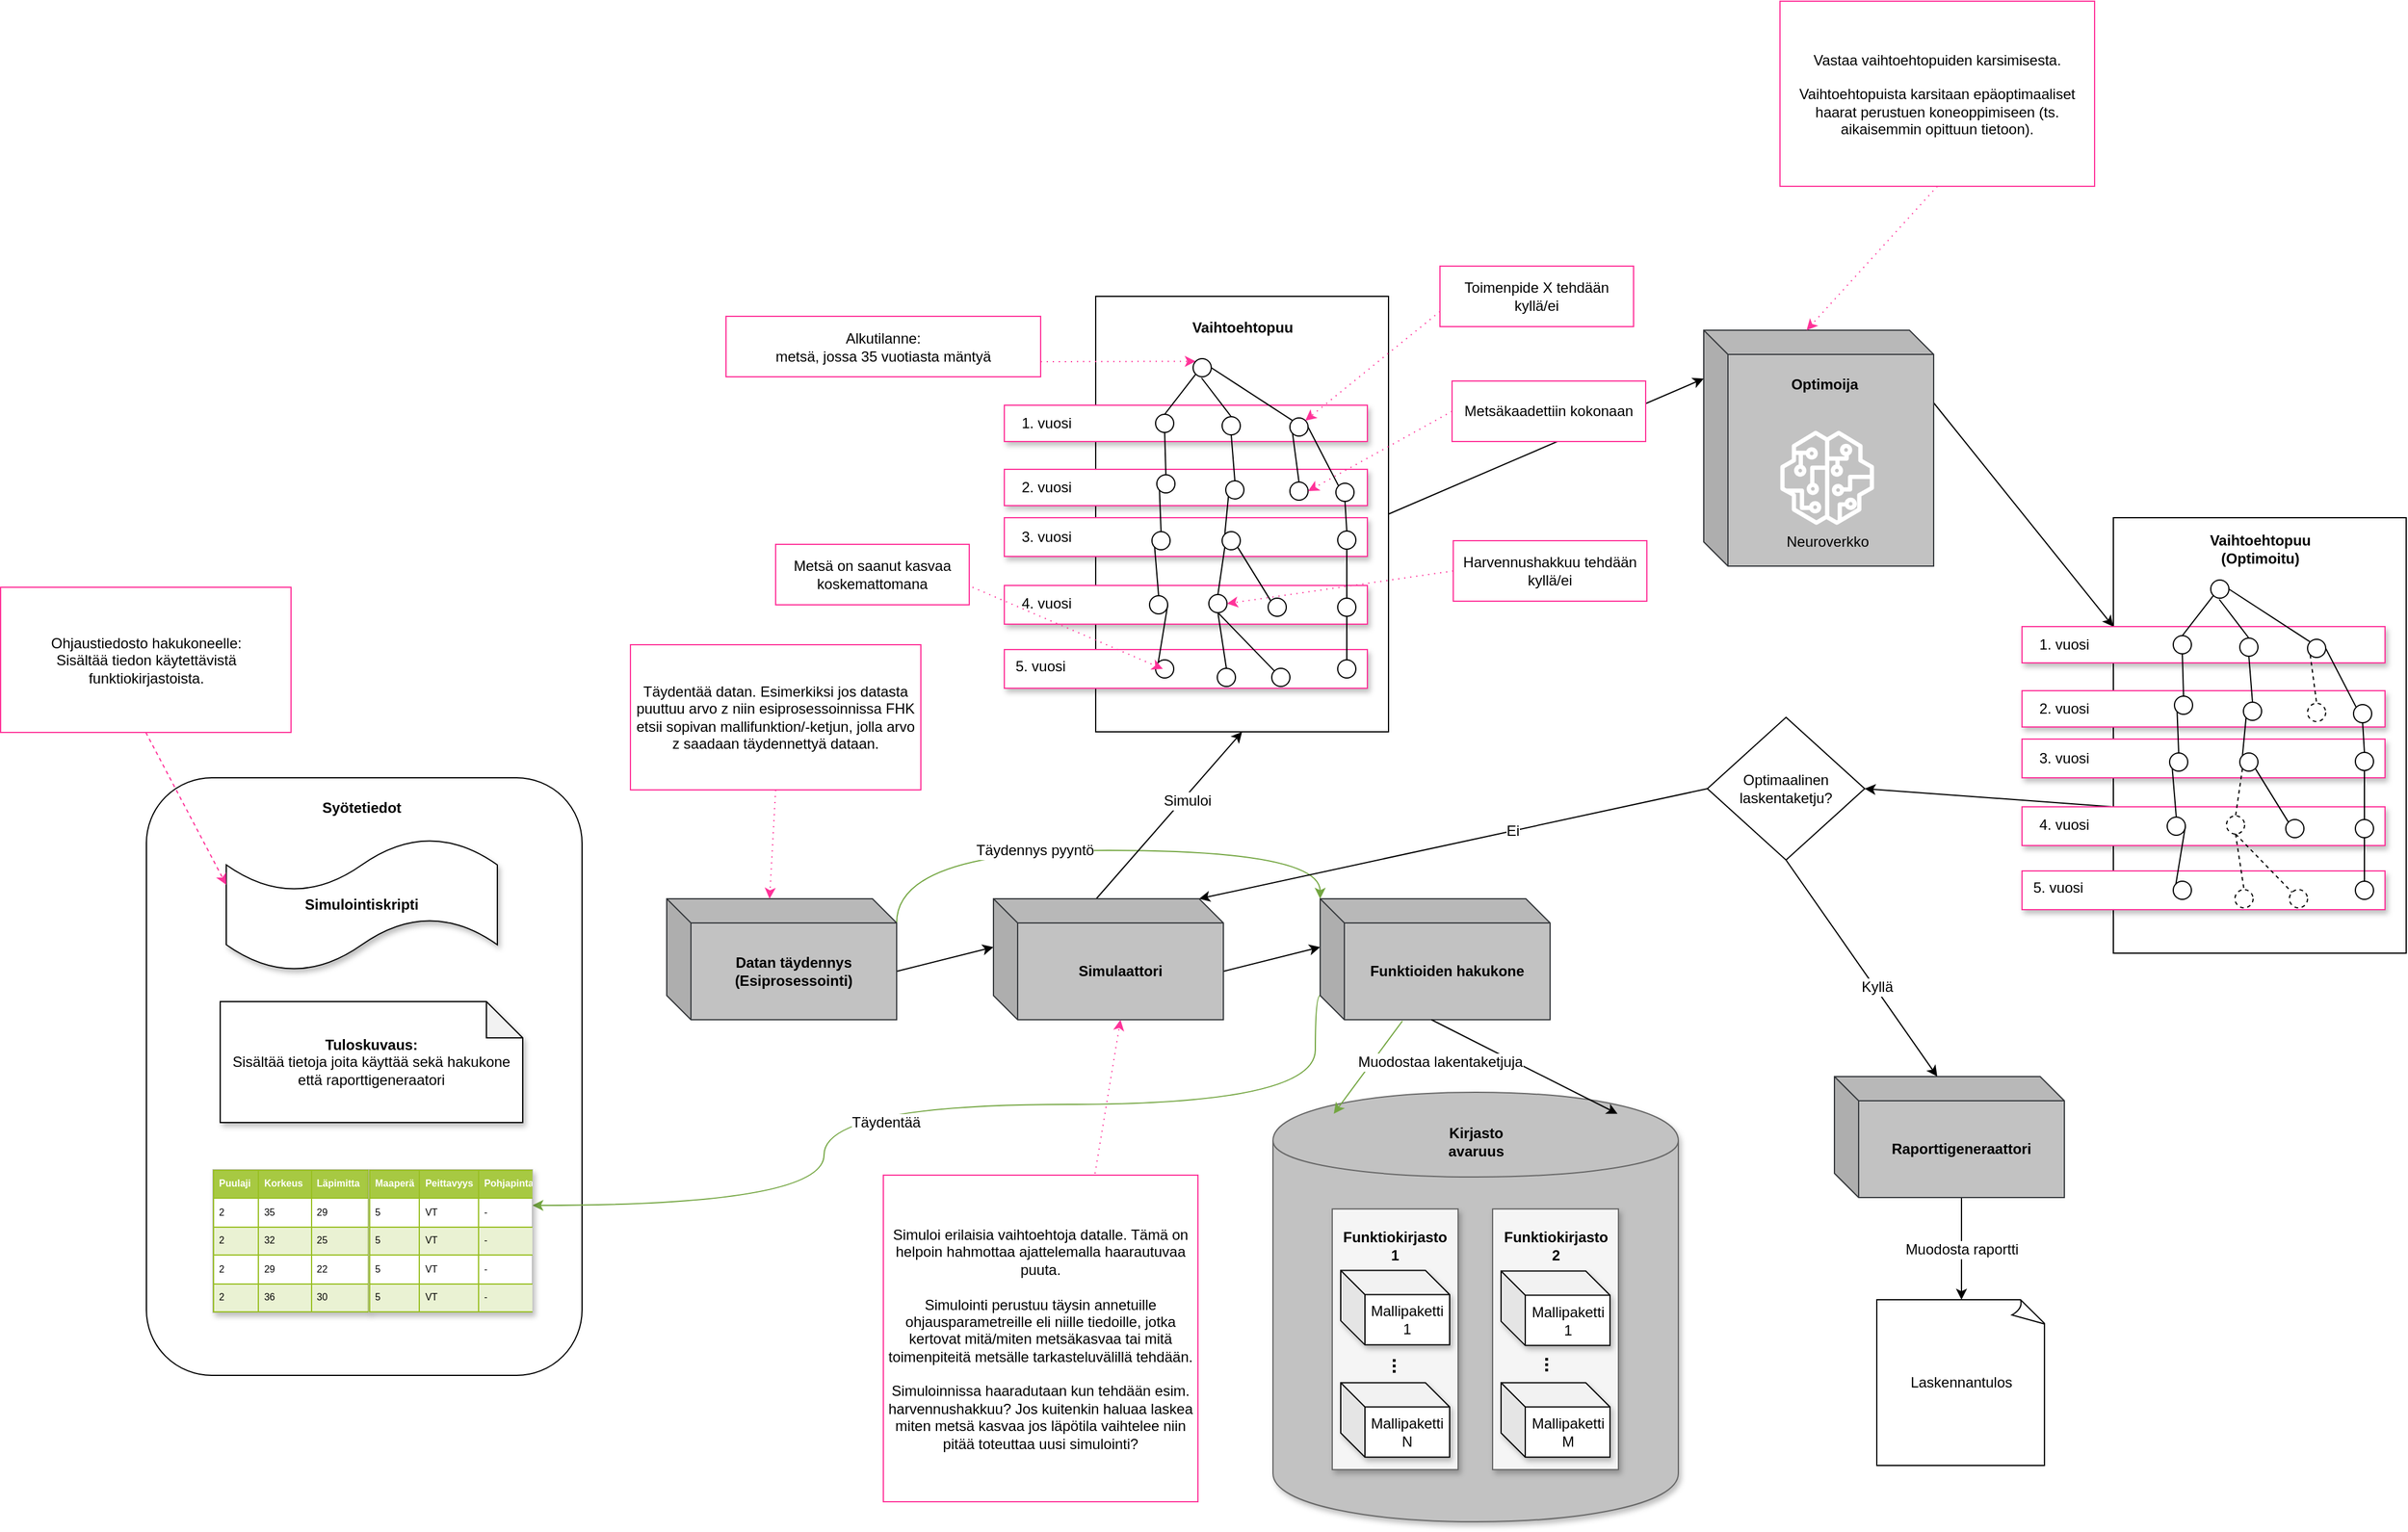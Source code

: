 <mxfile version="11.0.7" type="device"><diagram id="8mClgZcG_3QKKvwkMRAO" name="Page-1"><mxGraphModel dx="2249" dy="1962" grid="1" gridSize="10" guides="1" tooltips="1" connect="1" arrows="1" fold="1" page="1" pageScale="1" pageWidth="827" pageHeight="1169" math="0" shadow="0"><root><mxCell id="0"/><mxCell id="1" parent="0"/><mxCell id="smIcV7us-QNi5eSctjws-1" value="" style="rounded=1;whiteSpace=wrap;html=1;" parent="1" vertex="1"><mxGeometry x="-340" y="90" width="360" height="494" as="geometry"/></mxCell><mxCell id="cGbjB8Og6APNv_wEll2_-60" style="edgeStyle=none;rounded=0;orthogonalLoop=1;jettySize=auto;html=1;exitX=1;exitY=0.5;exitDx=0;exitDy=0;entryX=0;entryY=0;entryDx=0;entryDy=40;entryPerimeter=0;" edge="1" parent="1" source="Sm_VylQDEth33iyDEBXQ-7" target="smIcV7us-QNi5eSctjws-14"><mxGeometry relative="1" as="geometry"/></mxCell><mxCell id="Sm_VylQDEth33iyDEBXQ-7" value="" style="rounded=0;whiteSpace=wrap;html=1;strokeWidth=1;fillColor=#ffffff;gradientColor=none;fontSize=12;" parent="1" vertex="1"><mxGeometry x="444.5" y="-308" width="242" height="360" as="geometry"/></mxCell><mxCell id="Sm_VylQDEth33iyDEBXQ-51" value="" style="rounded=0;whiteSpace=wrap;html=1;strokeColor=#FF3399;fillColor=#ffffff;shadow=1;" parent="1" vertex="1"><mxGeometry x="369" y="-16" width="300" height="32" as="geometry"/></mxCell><mxCell id="Sm_VylQDEth33iyDEBXQ-50" value="" style="rounded=0;whiteSpace=wrap;html=1;strokeColor=#FF3399;fillColor=#ffffff;shadow=1;" parent="1" vertex="1"><mxGeometry x="369" y="-69" width="300" height="32" as="geometry"/></mxCell><mxCell id="Sm_VylQDEth33iyDEBXQ-49" value="" style="rounded=0;whiteSpace=wrap;html=1;strokeColor=#FF3399;fillColor=#ffffff;shadow=1;" parent="1" vertex="1"><mxGeometry x="369" y="-125" width="300" height="32" as="geometry"/></mxCell><mxCell id="Sm_VylQDEth33iyDEBXQ-48" value="" style="rounded=0;whiteSpace=wrap;html=1;strokeColor=#FF3399;fillColor=#ffffff;shadow=1;" parent="1" vertex="1"><mxGeometry x="369" y="-165" width="300" height="30" as="geometry"/></mxCell><mxCell id="Sm_VylQDEth33iyDEBXQ-47" value="" style="rounded=0;whiteSpace=wrap;html=1;strokeColor=#FF3399;fillColor=#ffffff;shadow=1;" parent="1" vertex="1"><mxGeometry x="369" y="-218" width="300" height="30" as="geometry"/></mxCell><mxCell id="Sm_VylQDEth33iyDEBXQ-76" style="edgeStyle=orthogonalEdgeStyle;rounded=0;orthogonalLoop=1;jettySize=auto;html=1;exitX=0;exitY=0;exitDx=190;exitDy=20;exitPerimeter=0;endArrow=classic;endFill=1;curved=1;strokeColor=#74A642;" parent="1" source="Sm_VylQDEth33iyDEBXQ-1" edge="1"><mxGeometry relative="1" as="geometry"><Array as="points"><mxPoint x="280" y="150"/><mxPoint x="630" y="150"/></Array><mxPoint x="630" y="190" as="targetPoint"/></mxGeometry></mxCell><mxCell id="Sm_VylQDEth33iyDEBXQ-88" value="Täydennys pyyntö" style="text;html=1;resizable=0;points=[];align=center;verticalAlign=middle;labelBackgroundColor=#ffffff;fontSize=12;" parent="Sm_VylQDEth33iyDEBXQ-76" vertex="1" connectable="0"><mxGeometry x="-0.123" y="1" relative="1" as="geometry"><mxPoint x="-23.5" y="1" as="offset"/></mxGeometry></mxCell><mxCell id="Sm_VylQDEth33iyDEBXQ-90" style="rounded=0;orthogonalLoop=1;jettySize=auto;html=1;exitX=0;exitY=0;exitDx=190;exitDy=60;exitPerimeter=0;entryX=0;entryY=0;entryDx=0;entryDy=40;entryPerimeter=0;endArrow=classic;endFill=1;strokeColor=#000000;fontSize=12;" parent="1" source="Sm_VylQDEth33iyDEBXQ-1" target="Sm_VylQDEth33iyDEBXQ-4" edge="1"><mxGeometry relative="1" as="geometry"/></mxCell><mxCell id="Sm_VylQDEth33iyDEBXQ-1" value="&lt;div style=&quot;font-size: 12px;&quot;&gt;Datan täydennys&lt;/div&gt;&lt;div style=&quot;font-size: 12px;&quot;&gt;(Esiprosessointi)&lt;br style=&quot;font-size: 12px;&quot;&gt;&lt;/div&gt;" style="shape=cube;whiteSpace=wrap;html=1;boundedLbl=1;backgroundOutline=1;darkOpacity=0.05;darkOpacity2=0.1;fontSize=12;fillColor=#C2C2C2;strokeColor=#36393d;fontStyle=1" parent="1" vertex="1"><mxGeometry x="90" y="190" width="190" height="100" as="geometry"/></mxCell><mxCell id="Sm_VylQDEth33iyDEBXQ-3" style="rounded=0;orthogonalLoop=1;jettySize=auto;html=1;exitX=0.5;exitY=1;exitDx=0;exitDy=0;entryX=0;entryY=0;entryDx=85;entryDy=0;entryPerimeter=0;dashed=1;dashPattern=1 4;strokeColor=#FF3399;" parent="1" source="Sm_VylQDEth33iyDEBXQ-2" target="Sm_VylQDEth33iyDEBXQ-1" edge="1"><mxGeometry relative="1" as="geometry"/></mxCell><mxCell id="Sm_VylQDEth33iyDEBXQ-2" value="Täydentää datan. Esimerkiksi jos datasta puuttuu arvo z niin esiprosessoinnissa FHK etsii sopivan mallifunktion/-ketjun, jolla arvo z saadaan täydennettyä dataan." style="text;html=1;strokeColor=#FF3399;fillColor=#ffffff;align=center;verticalAlign=middle;whiteSpace=wrap;rounded=0;" parent="1" vertex="1"><mxGeometry x="60" y="-20" width="240" height="120" as="geometry"/></mxCell><mxCell id="Sm_VylQDEth33iyDEBXQ-80" style="rounded=0;orthogonalLoop=1;jettySize=auto;html=1;exitX=0;exitY=0;exitDx=190;exitDy=60;exitPerimeter=0;entryX=0;entryY=0;entryDx=0;entryDy=40;entryPerimeter=0;endArrow=classic;endFill=1;strokeColor=#000000;" parent="1" source="Sm_VylQDEth33iyDEBXQ-4" target="smIcV7us-QNi5eSctjws-8" edge="1"><mxGeometry relative="1" as="geometry"><mxPoint x="626" y="230" as="targetPoint"/></mxGeometry></mxCell><mxCell id="Sm_VylQDEth33iyDEBXQ-118" style="edgeStyle=none;rounded=0;orthogonalLoop=1;jettySize=auto;html=1;exitX=0;exitY=0;exitDx=85;exitDy=0;exitPerimeter=0;entryX=0.5;entryY=1;entryDx=0;entryDy=0;endArrow=classic;endFill=1;strokeColor=#000000;fontSize=12;" parent="1" source="Sm_VylQDEth33iyDEBXQ-4" target="Sm_VylQDEth33iyDEBXQ-7" edge="1"><mxGeometry relative="1" as="geometry"/></mxCell><mxCell id="smIcV7us-QNi5eSctjws-12" value="Simuloi" style="text;html=1;resizable=0;points=[];align=center;verticalAlign=middle;labelBackgroundColor=#ffffff;" parent="Sm_VylQDEth33iyDEBXQ-118" vertex="1" connectable="0"><mxGeometry x="0.203" y="-3" relative="1" as="geometry"><mxPoint as="offset"/></mxGeometry></mxCell><mxCell id="Sm_VylQDEth33iyDEBXQ-4" value="Simulaattori" style="shape=cube;whiteSpace=wrap;html=1;boundedLbl=1;backgroundOutline=1;darkOpacity=0.05;darkOpacity2=0.1;fontSize=12;fillColor=#C2C2C2;strokeColor=#36393d;fontStyle=1" parent="1" vertex="1"><mxGeometry x="360" y="190" width="190" height="100" as="geometry"/></mxCell><mxCell id="Sm_VylQDEth33iyDEBXQ-44" style="edgeStyle=none;rounded=0;orthogonalLoop=1;jettySize=auto;html=1;exitX=0.5;exitY=1;exitDx=0;exitDy=0;entryX=0;entryY=0;entryDx=105;entryDy=100;entryPerimeter=0;dashed=1;dashPattern=1 4;strokeColor=#FF3399;" parent="1" source="Sm_VylQDEth33iyDEBXQ-5" target="Sm_VylQDEth33iyDEBXQ-4" edge="1"><mxGeometry relative="1" as="geometry"/></mxCell><mxCell id="Sm_VylQDEth33iyDEBXQ-5" value="&lt;div&gt;Simuloi erilaisia vaihtoehtoja datalle. Tämä on helpoin hahmottaa ajattelemalla haarautuvaa puuta.&lt;/div&gt;&lt;div&gt;&lt;br&gt;&lt;/div&gt;&lt;div&gt;Simulointi perustuu täysin annetuille ohjausparametreille eli niille tiedoille, jotka kertovat mitä/miten metsäkasvaa tai mitä toimenpiteitä metsälle tarkasteluvälillä tehdään.&lt;br&gt;&lt;/div&gt;&lt;div&gt;&lt;br&gt;&lt;/div&gt;&lt;div&gt;Simuloinnissa haaradutaan kun tehdään esim. harvennushakkuu? Jos kuitenkin haluaa laskea miten metsä kasvaa jos läpötila vaihtelee niin pitää toteuttaa uusi simulointi?&lt;br&gt;&lt;/div&gt;" style="text;html=1;strokeColor=#FF3399;fillColor=#ffffff;align=center;verticalAlign=middle;whiteSpace=wrap;rounded=0;" parent="1" vertex="1"><mxGeometry x="269" y="418.5" width="260" height="270" as="geometry"/></mxCell><mxCell id="Sm_VylQDEth33iyDEBXQ-46" style="edgeStyle=none;rounded=0;orthogonalLoop=1;jettySize=auto;html=1;exitX=1;exitY=0.75;exitDx=0;exitDy=0;entryX=0;entryY=0;entryDx=0;entryDy=0;dashed=1;dashPattern=1 4;strokeColor=#FF3399;" parent="1" source="Sm_VylQDEth33iyDEBXQ-45" target="Sm_VylQDEth33iyDEBXQ-12" edge="1"><mxGeometry relative="1" as="geometry"/></mxCell><mxCell id="Sm_VylQDEth33iyDEBXQ-45" value="&lt;div&gt;Alkutilanne:&lt;/div&gt;&lt;div&gt; metsä, jossa 35 vuotiasta mäntyä&lt;/div&gt;" style="text;html=1;strokeColor=#FF3399;fillColor=#ffffff;align=center;verticalAlign=middle;whiteSpace=wrap;rounded=0;" parent="1" vertex="1"><mxGeometry x="139" y="-291.5" width="260" height="50" as="geometry"/></mxCell><mxCell id="Sm_VylQDEth33iyDEBXQ-8" value="" style="group;rotation=0;fontSize=12;" parent="1" vertex="1" connectable="0"><mxGeometry x="489" y="-256.5" width="169.5" height="271" as="geometry"/></mxCell><mxCell id="Sm_VylQDEth33iyDEBXQ-9" value="" style="group;rotation=0;fontSize=12;" parent="Sm_VylQDEth33iyDEBXQ-8" vertex="1" connectable="0"><mxGeometry width="169.5" height="271" as="geometry"/></mxCell><mxCell id="Sm_VylQDEth33iyDEBXQ-10" value="" style="group;rotation=0;fontSize=12;" parent="Sm_VylQDEth33iyDEBXQ-9" vertex="1" connectable="0"><mxGeometry width="169.5" height="271" as="geometry"/></mxCell><mxCell id="Sm_VylQDEth33iyDEBXQ-11" style="edgeStyle=none;rounded=0;orthogonalLoop=1;jettySize=auto;html=1;entryX=0.5;entryY=0;entryDx=0;entryDy=0;endArrow=none;endFill=0;fontSize=12;" parent="Sm_VylQDEth33iyDEBXQ-10" target="Sm_VylQDEth33iyDEBXQ-15" edge="1"><mxGeometry relative="1" as="geometry"><mxPoint x="43" y="16" as="sourcePoint"/></mxGeometry></mxCell><mxCell id="Sm_VylQDEth33iyDEBXQ-12" value="" style="ellipse;whiteSpace=wrap;html=1;aspect=fixed;strokeWidth=1;fontSize=12;rotation=0;" parent="Sm_VylQDEth33iyDEBXQ-10" vertex="1"><mxGeometry x="36" width="15" height="15" as="geometry"/></mxCell><mxCell id="Sm_VylQDEth33iyDEBXQ-13" value="" style="ellipse;whiteSpace=wrap;html=1;aspect=fixed;strokeWidth=1;fontSize=12;rotation=0;" parent="Sm_VylQDEth33iyDEBXQ-10" vertex="1"><mxGeometry x="5" y="46" width="15" height="15" as="geometry"/></mxCell><mxCell id="Sm_VylQDEth33iyDEBXQ-14" style="edgeStyle=none;rounded=0;orthogonalLoop=1;jettySize=auto;html=1;exitX=0;exitY=1;exitDx=0;exitDy=0;entryX=0.5;entryY=0;entryDx=0;entryDy=0;endArrow=none;endFill=0;fontSize=12;" parent="Sm_VylQDEth33iyDEBXQ-10" source="Sm_VylQDEth33iyDEBXQ-12" target="Sm_VylQDEth33iyDEBXQ-13" edge="1"><mxGeometry relative="1" as="geometry"/></mxCell><mxCell id="Sm_VylQDEth33iyDEBXQ-15" value="" style="ellipse;whiteSpace=wrap;html=1;aspect=fixed;strokeWidth=1;fontSize=12;rotation=0;" parent="Sm_VylQDEth33iyDEBXQ-10" vertex="1"><mxGeometry x="60" y="48" width="15" height="15" as="geometry"/></mxCell><mxCell id="Sm_VylQDEth33iyDEBXQ-16" value="" style="ellipse;whiteSpace=wrap;html=1;aspect=fixed;strokeWidth=1;fontSize=12;rotation=0;" parent="Sm_VylQDEth33iyDEBXQ-10" vertex="1"><mxGeometry x="6" y="96" width="15" height="15" as="geometry"/></mxCell><mxCell id="Sm_VylQDEth33iyDEBXQ-17" style="edgeStyle=none;rounded=0;orthogonalLoop=1;jettySize=auto;html=1;exitX=0.5;exitY=1;exitDx=0;exitDy=0;entryX=0.5;entryY=0;entryDx=0;entryDy=0;endArrow=none;endFill=0;fontSize=12;" parent="Sm_VylQDEth33iyDEBXQ-10" source="Sm_VylQDEth33iyDEBXQ-13" target="Sm_VylQDEth33iyDEBXQ-16" edge="1"><mxGeometry relative="1" as="geometry"/></mxCell><mxCell id="Sm_VylQDEth33iyDEBXQ-18" value="" style="ellipse;whiteSpace=wrap;html=1;aspect=fixed;strokeWidth=1;fontSize=12;rotation=0;" parent="Sm_VylQDEth33iyDEBXQ-10" vertex="1"><mxGeometry x="63" y="101" width="15" height="15" as="geometry"/></mxCell><mxCell id="Sm_VylQDEth33iyDEBXQ-19" style="edgeStyle=none;rounded=0;orthogonalLoop=1;jettySize=auto;html=1;exitX=0.5;exitY=1;exitDx=0;exitDy=0;entryX=0.5;entryY=0;entryDx=0;entryDy=0;endArrow=none;endFill=0;fontSize=12;" parent="Sm_VylQDEth33iyDEBXQ-10" source="Sm_VylQDEth33iyDEBXQ-15" target="Sm_VylQDEth33iyDEBXQ-18" edge="1"><mxGeometry relative="1" as="geometry"/></mxCell><mxCell id="Sm_VylQDEth33iyDEBXQ-20" value="" style="ellipse;whiteSpace=wrap;html=1;aspect=fixed;strokeWidth=1;fontSize=12;rotation=0;" parent="Sm_VylQDEth33iyDEBXQ-10" vertex="1"><mxGeometry x="2" y="143" width="15" height="15" as="geometry"/></mxCell><mxCell id="Sm_VylQDEth33iyDEBXQ-21" style="edgeStyle=none;rounded=0;orthogonalLoop=1;jettySize=auto;html=1;exitX=0;exitY=1;exitDx=0;exitDy=0;entryX=0.5;entryY=0;entryDx=0;entryDy=0;endArrow=none;endFill=0;fontSize=12;" parent="Sm_VylQDEth33iyDEBXQ-10" source="Sm_VylQDEth33iyDEBXQ-16" target="Sm_VylQDEth33iyDEBXQ-20" edge="1"><mxGeometry relative="1" as="geometry"/></mxCell><mxCell id="Sm_VylQDEth33iyDEBXQ-22" value="" style="ellipse;whiteSpace=wrap;html=1;aspect=fixed;strokeWidth=1;fontSize=12;rotation=0;" parent="Sm_VylQDEth33iyDEBXQ-10" vertex="1"><mxGeometry x="60" y="143" width="15" height="15" as="geometry"/></mxCell><mxCell id="Sm_VylQDEth33iyDEBXQ-23" style="edgeStyle=none;rounded=0;orthogonalLoop=1;jettySize=auto;html=1;exitX=0;exitY=1;exitDx=0;exitDy=0;endArrow=none;endFill=0;fontSize=12;entryX=0;entryY=0;entryDx=0;entryDy=0;" parent="Sm_VylQDEth33iyDEBXQ-10" source="Sm_VylQDEth33iyDEBXQ-18" target="Sm_VylQDEth33iyDEBXQ-22" edge="1"><mxGeometry relative="1" as="geometry"><mxPoint x="65" y="139" as="targetPoint"/></mxGeometry></mxCell><mxCell id="Sm_VylQDEth33iyDEBXQ-24" value="" style="ellipse;whiteSpace=wrap;html=1;aspect=fixed;strokeWidth=1;fontSize=12;rotation=0;" parent="Sm_VylQDEth33iyDEBXQ-10" vertex="1"><mxGeometry x="49" y="195" width="15" height="15" as="geometry"/></mxCell><mxCell id="Sm_VylQDEth33iyDEBXQ-25" style="edgeStyle=none;rounded=0;orthogonalLoop=1;jettySize=auto;html=1;exitX=0;exitY=1;exitDx=0;exitDy=0;entryX=0.5;entryY=0;entryDx=0;entryDy=0;endArrow=none;endFill=0;fontSize=12;" parent="Sm_VylQDEth33iyDEBXQ-10" source="Sm_VylQDEth33iyDEBXQ-22" target="Sm_VylQDEth33iyDEBXQ-24" edge="1"><mxGeometry relative="1" as="geometry"/></mxCell><mxCell id="Sm_VylQDEth33iyDEBXQ-26" value="" style="ellipse;whiteSpace=wrap;html=1;aspect=fixed;strokeWidth=1;fontSize=12;rotation=0;" parent="Sm_VylQDEth33iyDEBXQ-10" vertex="1"><mxGeometry x="98" y="198" width="15" height="15" as="geometry"/></mxCell><mxCell id="Sm_VylQDEth33iyDEBXQ-27" style="edgeStyle=none;rounded=0;orthogonalLoop=1;jettySize=auto;html=1;exitX=1;exitY=1;exitDx=0;exitDy=0;entryX=0;entryY=0;entryDx=0;entryDy=0;endArrow=none;endFill=0;fontSize=12;" parent="Sm_VylQDEth33iyDEBXQ-10" source="Sm_VylQDEth33iyDEBXQ-22" target="Sm_VylQDEth33iyDEBXQ-26" edge="1"><mxGeometry relative="1" as="geometry"/></mxCell><mxCell id="Sm_VylQDEth33iyDEBXQ-28" value="" style="ellipse;whiteSpace=wrap;html=1;aspect=fixed;strokeWidth=1;fontSize=12;rotation=0;" parent="Sm_VylQDEth33iyDEBXQ-10" vertex="1"><mxGeometry x="154" y="103" width="15" height="15" as="geometry"/></mxCell><mxCell id="Sm_VylQDEth33iyDEBXQ-29" style="edgeStyle=none;rounded=0;orthogonalLoop=1;jettySize=auto;html=1;exitX=1;exitY=0.5;exitDx=0;exitDy=0;entryX=0;entryY=0;entryDx=0;entryDy=0;endArrow=none;endFill=0;fontSize=12;" parent="Sm_VylQDEth33iyDEBXQ-10" source="Sm_VylQDEth33iyDEBXQ-30" target="Sm_VylQDEth33iyDEBXQ-28" edge="1"><mxGeometry relative="1" as="geometry"/></mxCell><mxCell id="Sm_VylQDEth33iyDEBXQ-30" value="" style="ellipse;whiteSpace=wrap;html=1;aspect=fixed;strokeWidth=1;fontSize=12;rotation=0;" parent="Sm_VylQDEth33iyDEBXQ-10" vertex="1"><mxGeometry x="116" y="49" width="15" height="15" as="geometry"/></mxCell><mxCell id="Sm_VylQDEth33iyDEBXQ-31" style="edgeStyle=none;rounded=0;orthogonalLoop=1;jettySize=auto;html=1;exitX=1;exitY=0.5;exitDx=0;exitDy=0;entryX=0;entryY=0;entryDx=0;entryDy=0;endArrow=none;endFill=0;fontSize=12;" parent="Sm_VylQDEth33iyDEBXQ-10" source="Sm_VylQDEth33iyDEBXQ-12" target="Sm_VylQDEth33iyDEBXQ-30" edge="1"><mxGeometry relative="1" as="geometry"/></mxCell><mxCell id="Sm_VylQDEth33iyDEBXQ-32" value="" style="ellipse;whiteSpace=wrap;html=1;aspect=fixed;strokeWidth=1;fontSize=12;rotation=0;" parent="Sm_VylQDEth33iyDEBXQ-10" vertex="1"><mxGeometry x="116" y="102" width="15" height="15" as="geometry"/></mxCell><mxCell id="Sm_VylQDEth33iyDEBXQ-33" style="edgeStyle=none;rounded=0;orthogonalLoop=1;jettySize=auto;html=1;exitX=0;exitY=1;exitDx=0;exitDy=0;entryX=0.5;entryY=0;entryDx=0;entryDy=0;endArrow=none;endFill=0;fontSize=12;" parent="Sm_VylQDEth33iyDEBXQ-10" source="Sm_VylQDEth33iyDEBXQ-30" target="Sm_VylQDEth33iyDEBXQ-32" edge="1"><mxGeometry relative="1" as="geometry"/></mxCell><mxCell id="Sm_VylQDEth33iyDEBXQ-34" value="" style="ellipse;whiteSpace=wrap;html=1;aspect=fixed;strokeWidth=1;fontSize=12;rotation=0;" parent="Sm_VylQDEth33iyDEBXQ-10" vertex="1"><mxGeometry x="5" y="249" width="15" height="15" as="geometry"/></mxCell><mxCell id="Sm_VylQDEth33iyDEBXQ-35" value="" style="ellipse;whiteSpace=wrap;html=1;aspect=fixed;strokeWidth=1;fontSize=12;rotation=0;" parent="Sm_VylQDEth33iyDEBXQ-10" vertex="1"><mxGeometry x="56" y="256" width="15" height="15" as="geometry"/></mxCell><mxCell id="Sm_VylQDEth33iyDEBXQ-36" style="edgeStyle=none;rounded=0;orthogonalLoop=1;jettySize=auto;html=1;exitX=0.5;exitY=1;exitDx=0;exitDy=0;entryX=0.5;entryY=0;entryDx=0;entryDy=0;endArrow=none;endFill=0;fontSize=12;" parent="Sm_VylQDEth33iyDEBXQ-10" source="Sm_VylQDEth33iyDEBXQ-24" target="Sm_VylQDEth33iyDEBXQ-35" edge="1"><mxGeometry relative="1" as="geometry"/></mxCell><mxCell id="Sm_VylQDEth33iyDEBXQ-37" value="" style="ellipse;whiteSpace=wrap;html=1;aspect=fixed;strokeWidth=1;fontSize=12;rotation=0;" parent="Sm_VylQDEth33iyDEBXQ-10" vertex="1"><mxGeometry x="101" y="256" width="15" height="15" as="geometry"/></mxCell><mxCell id="Sm_VylQDEth33iyDEBXQ-38" style="edgeStyle=none;rounded=0;orthogonalLoop=1;jettySize=auto;html=1;exitX=0.5;exitY=1;exitDx=0;exitDy=0;entryX=0;entryY=0;entryDx=0;entryDy=0;endArrow=none;endFill=0;fontSize=12;" parent="Sm_VylQDEth33iyDEBXQ-10" source="Sm_VylQDEth33iyDEBXQ-24" target="Sm_VylQDEth33iyDEBXQ-37" edge="1"><mxGeometry relative="1" as="geometry"/></mxCell><mxCell id="Sm_VylQDEth33iyDEBXQ-39" style="edgeStyle=none;rounded=0;orthogonalLoop=1;jettySize=auto;html=1;exitX=1;exitY=0.5;exitDx=0;exitDy=0;entryX=0;entryY=0;entryDx=0;entryDy=0;endArrow=none;endFill=0;fontSize=12;" parent="Sm_VylQDEth33iyDEBXQ-10" source="Sm_VylQDEth33iyDEBXQ-40" target="Sm_VylQDEth33iyDEBXQ-34" edge="1"><mxGeometry relative="1" as="geometry"/></mxCell><mxCell id="Sm_VylQDEth33iyDEBXQ-40" value="" style="ellipse;whiteSpace=wrap;html=1;aspect=fixed;strokeWidth=1;fontSize=12;rotation=0;" parent="Sm_VylQDEth33iyDEBXQ-10" vertex="1"><mxGeometry y="196" width="15" height="15" as="geometry"/></mxCell><mxCell id="Sm_VylQDEth33iyDEBXQ-41" style="edgeStyle=none;rounded=0;orthogonalLoop=1;jettySize=auto;html=1;exitX=0;exitY=1;exitDx=0;exitDy=0;entryX=0.5;entryY=0;entryDx=0;entryDy=0;endArrow=none;endFill=0;fontSize=12;" parent="Sm_VylQDEth33iyDEBXQ-10" source="Sm_VylQDEth33iyDEBXQ-20" target="Sm_VylQDEth33iyDEBXQ-40" edge="1"><mxGeometry relative="1" as="geometry"/></mxCell><mxCell id="Sm_VylQDEth33iyDEBXQ-42" value="Vaihtoehtopuu" style="text;html=1;strokeColor=none;fillColor=none;align=center;verticalAlign=middle;whiteSpace=wrap;rounded=0;fontSize=12;fontStyle=1" parent="1" vertex="1"><mxGeometry x="546" y="-292.5" width="40" height="20" as="geometry"/></mxCell><mxCell id="Sm_VylQDEth33iyDEBXQ-52" value="1. vuosi" style="text;html=1;strokeColor=none;fillColor=none;align=center;verticalAlign=middle;whiteSpace=wrap;rounded=0;shadow=1;" parent="1" vertex="1"><mxGeometry x="379" y="-213" width="50" height="20" as="geometry"/></mxCell><mxCell id="Sm_VylQDEth33iyDEBXQ-53" value="2. vuosi" style="text;html=1;strokeColor=none;fillColor=none;align=center;verticalAlign=middle;whiteSpace=wrap;rounded=0;shadow=1;" parent="1" vertex="1"><mxGeometry x="379" y="-160.5" width="50" height="20" as="geometry"/></mxCell><mxCell id="Sm_VylQDEth33iyDEBXQ-54" value="3. vuosi" style="text;html=1;strokeColor=none;fillColor=none;align=center;verticalAlign=middle;whiteSpace=wrap;rounded=0;shadow=1;" parent="1" vertex="1"><mxGeometry x="379" y="-119" width="50" height="20" as="geometry"/></mxCell><mxCell id="Sm_VylQDEth33iyDEBXQ-55" value="4. vuosi" style="text;html=1;strokeColor=none;fillColor=none;align=center;verticalAlign=middle;whiteSpace=wrap;rounded=0;shadow=1;" parent="1" vertex="1"><mxGeometry x="379" y="-64" width="50" height="20" as="geometry"/></mxCell><mxCell id="Sm_VylQDEth33iyDEBXQ-56" value="5. vuosi" style="text;html=1;strokeColor=none;fillColor=none;align=center;verticalAlign=middle;whiteSpace=wrap;rounded=0;shadow=1;" parent="1" vertex="1"><mxGeometry x="374" y="-12.5" width="50" height="20" as="geometry"/></mxCell><mxCell id="Sm_VylQDEth33iyDEBXQ-58" style="edgeStyle=none;rounded=0;orthogonalLoop=1;jettySize=auto;html=1;exitX=0;exitY=0.5;exitDx=0;exitDy=0;entryX=1;entryY=0.5;entryDx=0;entryDy=0;dashed=1;dashPattern=1 4;strokeColor=#FF3399;" parent="1" source="Sm_VylQDEth33iyDEBXQ-57" target="Sm_VylQDEth33iyDEBXQ-24" edge="1"><mxGeometry relative="1" as="geometry"/></mxCell><mxCell id="Sm_VylQDEth33iyDEBXQ-57" value="Harvennushakkuu tehdään kyllä/ei" style="text;html=1;strokeColor=#FF3399;fillColor=#ffffff;align=center;verticalAlign=middle;whiteSpace=wrap;rounded=0;" parent="1" vertex="1"><mxGeometry x="740" y="-106" width="160" height="50" as="geometry"/></mxCell><mxCell id="Sm_VylQDEth33iyDEBXQ-61" style="edgeStyle=none;rounded=0;orthogonalLoop=1;jettySize=auto;html=1;exitX=0;exitY=0.5;exitDx=0;exitDy=0;entryX=1;entryY=0.5;entryDx=0;entryDy=0;dashed=1;dashPattern=1 4;strokeColor=#FF3399;" parent="1" source="Sm_VylQDEth33iyDEBXQ-60" target="Sm_VylQDEth33iyDEBXQ-32" edge="1"><mxGeometry relative="1" as="geometry"/></mxCell><mxCell id="Sm_VylQDEth33iyDEBXQ-60" value="Metsäkaadettiin kokonaan" style="text;html=1;strokeColor=#FF3399;fillColor=#ffffff;align=center;verticalAlign=middle;whiteSpace=wrap;rounded=0;" parent="1" vertex="1"><mxGeometry x="739" y="-238" width="160" height="50" as="geometry"/></mxCell><mxCell id="Sm_VylQDEth33iyDEBXQ-67" style="edgeStyle=none;rounded=0;orthogonalLoop=1;jettySize=auto;html=1;exitX=0.5;exitY=1;exitDx=0;exitDy=0;entryX=0.5;entryY=0;entryDx=0;entryDy=0;endArrow=none;endFill=0;" parent="1" source="Sm_VylQDEth33iyDEBXQ-63" target="Sm_VylQDEth33iyDEBXQ-64" edge="1"><mxGeometry relative="1" as="geometry"/></mxCell><mxCell id="Sm_VylQDEth33iyDEBXQ-63" value="" style="ellipse;whiteSpace=wrap;html=1;aspect=fixed;strokeWidth=1;fontSize=12;rotation=0;" parent="1" vertex="1"><mxGeometry x="644.5" y="-114" width="15" height="15" as="geometry"/></mxCell><mxCell id="Sm_VylQDEth33iyDEBXQ-68" style="edgeStyle=none;rounded=0;orthogonalLoop=1;jettySize=auto;html=1;exitX=0.5;exitY=1;exitDx=0;exitDy=0;entryX=0.5;entryY=0;entryDx=0;entryDy=0;endArrow=none;endFill=0;" parent="1" source="Sm_VylQDEth33iyDEBXQ-64" target="Sm_VylQDEth33iyDEBXQ-65" edge="1"><mxGeometry relative="1" as="geometry"/></mxCell><mxCell id="Sm_VylQDEth33iyDEBXQ-64" value="" style="ellipse;whiteSpace=wrap;html=1;aspect=fixed;strokeWidth=1;fontSize=12;rotation=0;" parent="1" vertex="1"><mxGeometry x="644.5" y="-58.5" width="15" height="15" as="geometry"/></mxCell><mxCell id="Sm_VylQDEth33iyDEBXQ-65" value="" style="ellipse;whiteSpace=wrap;html=1;aspect=fixed;strokeWidth=1;fontSize=12;rotation=0;" parent="1" vertex="1"><mxGeometry x="644.5" y="-7.5" width="15" height="15" as="geometry"/></mxCell><mxCell id="Sm_VylQDEth33iyDEBXQ-66" style="edgeStyle=none;rounded=0;orthogonalLoop=1;jettySize=auto;html=1;exitX=0.5;exitY=1;exitDx=0;exitDy=0;entryX=0.5;entryY=0;entryDx=0;entryDy=0;endArrow=none;endFill=0;" parent="1" source="Sm_VylQDEth33iyDEBXQ-28" target="Sm_VylQDEth33iyDEBXQ-63" edge="1"><mxGeometry relative="1" as="geometry"/></mxCell><mxCell id="Sm_VylQDEth33iyDEBXQ-70" style="edgeStyle=none;rounded=0;orthogonalLoop=1;jettySize=auto;html=1;exitX=0;exitY=0.75;exitDx=0;exitDy=0;entryX=1;entryY=0;entryDx=0;entryDy=0;endArrow=classic;endFill=1;dashed=1;dashPattern=1 4;strokeColor=#FF3399;" parent="1" source="Sm_VylQDEth33iyDEBXQ-69" target="Sm_VylQDEth33iyDEBXQ-30" edge="1"><mxGeometry relative="1" as="geometry"/></mxCell><mxCell id="Sm_VylQDEth33iyDEBXQ-69" value="Toimenpide X tehdään kyllä/ei" style="text;html=1;strokeColor=#FF3399;fillColor=#ffffff;align=center;verticalAlign=middle;whiteSpace=wrap;rounded=0;" parent="1" vertex="1"><mxGeometry x="729" y="-333" width="160" height="50" as="geometry"/></mxCell><mxCell id="Sm_VylQDEth33iyDEBXQ-74" style="edgeStyle=none;rounded=0;orthogonalLoop=1;jettySize=auto;html=1;exitX=0.5;exitY=0;exitDx=0;exitDy=0;dashed=1;endArrow=classic;endFill=1;dashPattern=1 4;strokeColor=#FF3399;entryX=0.4;entryY=0.5;entryDx=0;entryDy=0;entryPerimeter=0;" parent="1" source="Sm_VylQDEth33iyDEBXQ-73" target="Sm_VylQDEth33iyDEBXQ-34" edge="1"><mxGeometry relative="1" as="geometry"><mxPoint x="490" as="targetPoint"/></mxGeometry></mxCell><mxCell id="Sm_VylQDEth33iyDEBXQ-73" value="Metsä on saanut kasvaa koskemattomana" style="text;html=1;strokeColor=#FF3399;fillColor=#ffffff;align=center;verticalAlign=middle;whiteSpace=wrap;rounded=0;" parent="1" vertex="1"><mxGeometry x="180" y="-103" width="160" height="50" as="geometry"/></mxCell><mxCell id="Sm_VylQDEth33iyDEBXQ-77" style="edgeStyle=orthogonalEdgeStyle;curved=1;rounded=0;orthogonalLoop=1;jettySize=auto;html=1;exitX=0;exitY=0;exitDx=0;exitDy=80;exitPerimeter=0;entryX=1;entryY=0.25;entryDx=0;entryDy=0;endArrow=classic;endFill=1;strokeColor=#74A642;" parent="1" source="smIcV7us-QNi5eSctjws-8" target="Sm_VylQDEth33iyDEBXQ-83" edge="1"><mxGeometry relative="1" as="geometry"><Array as="points"><mxPoint x="626" y="270"/><mxPoint x="626" y="360"/><mxPoint x="220" y="360"/><mxPoint x="220" y="444"/></Array><mxPoint x="626" y="270" as="sourcePoint"/></mxGeometry></mxCell><mxCell id="Sm_VylQDEth33iyDEBXQ-87" value="&lt;font style=&quot;font-size: 12px;&quot;&gt;Täydentää&lt;/font&gt;" style="text;html=1;resizable=0;points=[];align=center;verticalAlign=middle;labelBackgroundColor=#ffffff;fontSize=12;" parent="Sm_VylQDEth33iyDEBXQ-77" vertex="1" connectable="0"><mxGeometry x="0.509" y="-2" relative="1" as="geometry"><mxPoint x="89" y="-67" as="offset"/></mxGeometry></mxCell><mxCell id="Sm_VylQDEth33iyDEBXQ-86" value="" style="group" parent="1" vertex="1" connectable="0"><mxGeometry x="-111" y="394" width="270" height="118" as="geometry"/></mxCell><mxCell id="Sm_VylQDEth33iyDEBXQ-84" value="" style="group;fontSize=8;" parent="Sm_VylQDEth33iyDEBXQ-86" vertex="1" connectable="0"><mxGeometry x="-180" y="20" width="270" height="118" as="geometry"/></mxCell><mxCell id="Sm_VylQDEth33iyDEBXQ-82" value="&lt;table style=&quot;width: 100% ; height: 100% ; border-collapse: collapse ; font-size: 8px&quot; width=&quot;100%&quot; cellpadding=&quot;4&quot; border=&quot;1&quot;&gt;&lt;tbody style=&quot;font-size: 8px&quot;&gt;&lt;tr style=&quot;background-color: rgb(167 , 201 , 66) ; color: rgb(255 , 255 , 255) ; border: 1px solid rgb(152 , 191 , 33) ; font-size: 8px&quot;&gt;&lt;th style=&quot;font-size: 8px&quot; align=&quot;left&quot;&gt;Puulaji&lt;br style=&quot;font-size: 8px&quot;&gt;&lt;/th&gt;&lt;th style=&quot;font-size: 8px&quot; align=&quot;left&quot;&gt;Korkeus&lt;br style=&quot;font-size: 8px&quot;&gt;&lt;/th&gt;&lt;th style=&quot;font-size: 8px&quot; align=&quot;left&quot;&gt;Läpimitta&lt;br style=&quot;font-size: 8px&quot;&gt;&lt;/th&gt;&lt;/tr&gt;&lt;tr style=&quot;border: 1px solid rgb(152 , 191 , 33) ; font-size: 8px&quot;&gt;&lt;td style=&quot;font-size: 8px&quot;&gt;2&lt;br style=&quot;font-size: 8px&quot;&gt;&lt;/td&gt;&lt;td style=&quot;font-size: 8px&quot;&gt;35&lt;br style=&quot;font-size: 8px&quot;&gt;&lt;/td&gt;&lt;td style=&quot;font-size: 8px&quot;&gt;29&lt;br style=&quot;font-size: 8px&quot;&gt;&lt;/td&gt;&lt;/tr&gt;&lt;tr style=&quot;background-color: rgb(234 , 242 , 211) ; border: 1px solid rgb(152 , 191 , 33) ; font-size: 8px&quot;&gt;&lt;td style=&quot;font-size: 8px&quot;&gt;2&lt;br style=&quot;font-size: 8px&quot;&gt;&lt;/td&gt;&lt;td style=&quot;font-size: 8px&quot;&gt;32&lt;/td&gt;&lt;td style=&quot;font-size: 8px&quot;&gt;25&lt;br style=&quot;font-size: 8px&quot;&gt;&lt;/td&gt;&lt;/tr&gt;&lt;tr style=&quot;border: 1px solid rgb(152 , 191 , 33) ; font-size: 8px&quot;&gt;&lt;td style=&quot;font-size: 8px&quot;&gt;2&lt;br style=&quot;font-size: 8px&quot;&gt;&lt;/td&gt;&lt;td style=&quot;font-size: 8px&quot;&gt;29&lt;/td&gt;&lt;td style=&quot;font-size: 8px&quot;&gt;22&lt;/td&gt;&lt;/tr&gt;&lt;tr style=&quot;background-color: rgb(234 , 242 , 211) ; border: 1px solid rgb(152 , 191 , 33) ; font-size: 8px&quot;&gt;&lt;td style=&quot;font-size: 8px&quot;&gt;2&lt;br style=&quot;font-size: 8px&quot;&gt;&lt;/td&gt;&lt;td style=&quot;font-size: 8px&quot;&gt;36&lt;/td&gt;&lt;td style=&quot;font-size: 8px&quot;&gt;30&lt;br style=&quot;font-size: 8px&quot;&gt;&lt;/td&gt;&lt;/tr&gt;&lt;/tbody&gt;&lt;/table&gt;" style="text;html=1;strokeColor=#c0c0c0;fillColor=#ffffff;overflow=fill;rounded=0;shadow=1;fontSize=8;" parent="Sm_VylQDEth33iyDEBXQ-84" vertex="1"><mxGeometry x="6" width="129" height="118" as="geometry"/></mxCell><mxCell id="Sm_VylQDEth33iyDEBXQ-83" value="&lt;table style=&quot;width: 100% ; height: 100% ; border-collapse: collapse ; font-size: 8px&quot; width=&quot;100%&quot; cellpadding=&quot;4&quot; border=&quot;1&quot;&gt;&lt;tbody style=&quot;font-size: 8px&quot;&gt;&lt;tr style=&quot;background-color: rgb(167 , 201 , 66) ; color: rgb(255 , 255 , 255) ; border: 1px solid rgb(152 , 191 , 33) ; font-size: 8px&quot;&gt;&lt;th style=&quot;font-size: 8px&quot; align=&quot;left&quot;&gt;Maaperä&lt;br style=&quot;font-size: 8px&quot;&gt;&lt;/th&gt;&lt;th style=&quot;font-size: 8px&quot; align=&quot;left&quot;&gt;Peittavyys&lt;br style=&quot;font-size: 8px&quot;&gt;&lt;/th&gt;&lt;th style=&quot;font-size: 8px&quot; align=&quot;left&quot;&gt;Pohjapinta-ala&lt;br style=&quot;font-size: 8px&quot;&gt;&lt;/th&gt;&lt;/tr&gt;&lt;tr style=&quot;border: 1px solid rgb(152 , 191 , 33) ; font-size: 8px&quot;&gt;&lt;td style=&quot;font-size: 8px&quot;&gt;5&lt;br style=&quot;font-size: 8px&quot;&gt;&lt;/td&gt;&lt;td style=&quot;font-size: 8px&quot;&gt;VT&lt;br style=&quot;font-size: 8px&quot;&gt;&lt;/td&gt;&lt;td style=&quot;font-size: 8px&quot;&gt;-&lt;br style=&quot;font-size: 8px&quot;&gt;&lt;/td&gt;&lt;/tr&gt;&lt;tr style=&quot;background-color: rgb(234 , 242 , 211) ; border: 1px solid rgb(152 , 191 , 33) ; font-size: 8px&quot;&gt;&lt;td style=&quot;font-size: 8px&quot;&gt;5&lt;br style=&quot;font-size: 8px&quot;&gt;&lt;/td&gt;&lt;td style=&quot;font-size: 8px&quot;&gt;VT&lt;br style=&quot;font-size: 8px&quot;&gt;&lt;/td&gt;&lt;td style=&quot;font-size: 8px&quot;&gt;-&lt;br style=&quot;font-size: 8px&quot;&gt;&lt;/td&gt;&lt;/tr&gt;&lt;tr style=&quot;border: 1px solid rgb(152 , 191 , 33) ; font-size: 8px&quot;&gt;&lt;td style=&quot;font-size: 8px&quot;&gt;5&lt;br style=&quot;font-size: 8px&quot;&gt;&lt;/td&gt;&lt;td style=&quot;font-size: 8px&quot;&gt;VT&lt;br style=&quot;font-size: 8px&quot;&gt;&lt;/td&gt;&lt;td style=&quot;font-size: 8px&quot;&gt;-&lt;br style=&quot;font-size: 8px&quot;&gt;&lt;/td&gt;&lt;/tr&gt;&lt;tr style=&quot;background-color: rgb(234 , 242 , 211) ; border: 1px solid rgb(152 , 191 , 33) ; font-size: 8px&quot;&gt;&lt;td style=&quot;font-size: 8px&quot;&gt;5&lt;br style=&quot;font-size: 8px&quot;&gt;&lt;/td&gt;&lt;td style=&quot;font-size: 8px&quot;&gt;VT&lt;br style=&quot;font-size: 8px&quot;&gt;&lt;/td&gt;&lt;td style=&quot;font-size: 8px&quot;&gt;-&lt;br style=&quot;font-size: 8px&quot;&gt;&lt;/td&gt;&lt;/tr&gt;&lt;/tbody&gt;&lt;/table&gt;" style="text;html=1;strokeColor=#c0c0c0;fillColor=#ffffff;overflow=fill;rounded=0;shadow=1;fontSize=8;" parent="Sm_VylQDEth33iyDEBXQ-84" vertex="1"><mxGeometry x="135" width="135" height="118" as="geometry"/></mxCell><mxCell id="Sm_VylQDEth33iyDEBXQ-117" value="" style="group" parent="1" vertex="1" connectable="0"><mxGeometry x="591" y="350" width="335" height="355" as="geometry"/></mxCell><mxCell id="Sm_VylQDEth33iyDEBXQ-113" value="" style="shape=cylinder;whiteSpace=wrap;html=1;boundedLbl=1;backgroundOutline=1;shadow=1;strokeColor=#666666;fillColor=#C2C2C2;fontSize=16;fontColor=#333333;" parent="Sm_VylQDEth33iyDEBXQ-117" vertex="1"><mxGeometry width="335" height="355.0" as="geometry"/></mxCell><mxCell id="Sm_VylQDEth33iyDEBXQ-102" value="" style="rounded=0;whiteSpace=wrap;html=1;shadow=1;strokeColor=#666666;fillColor=#f5f5f5;fontSize=12;fontColor=#333333;" parent="Sm_VylQDEth33iyDEBXQ-117" vertex="1"><mxGeometry x="49" y="96.445" width="104" height="215.462" as="geometry"/></mxCell><mxCell id="Sm_VylQDEth33iyDEBXQ-103" value="" style="rounded=0;whiteSpace=wrap;html=1;shadow=1;strokeColor=#666666;fillColor=#f5f5f5;fontSize=12;fontColor=#333333;" parent="Sm_VylQDEth33iyDEBXQ-117" vertex="1"><mxGeometry x="181.5" y="96.445" width="104" height="215.462" as="geometry"/></mxCell><mxCell id="Sm_VylQDEth33iyDEBXQ-104" value="Funktiokirjasto 1" style="text;html=1;strokeColor=none;fillColor=none;align=center;verticalAlign=middle;whiteSpace=wrap;rounded=0;shadow=1;fontSize=12;fontStyle=1" parent="Sm_VylQDEth33iyDEBXQ-117" vertex="1"><mxGeometry x="81" y="116.965" width="40" height="20.52" as="geometry"/></mxCell><mxCell id="Sm_VylQDEth33iyDEBXQ-105" value="Funktiokirjasto 2" style="text;html=1;strokeColor=none;fillColor=none;align=center;verticalAlign=middle;whiteSpace=wrap;rounded=0;shadow=1;fontSize=12;fontStyle=1" parent="Sm_VylQDEth33iyDEBXQ-117" vertex="1"><mxGeometry x="213.5" y="116.965" width="40" height="20.52" as="geometry"/></mxCell><mxCell id="Sm_VylQDEth33iyDEBXQ-106" value="&lt;div&gt;Mallipaketti&lt;/div&gt;&lt;div&gt;1&lt;br&gt;&lt;/div&gt;" style="shape=cube;whiteSpace=wrap;html=1;boundedLbl=1;backgroundOutline=1;darkOpacity=0.05;darkOpacity2=0.1;shadow=1;strokeColor=#000000;fillColor=#ffffff;fontSize=12;" parent="Sm_VylQDEth33iyDEBXQ-117" vertex="1"><mxGeometry x="56" y="147.233" width="90" height="61.561" as="geometry"/></mxCell><mxCell id="Sm_VylQDEth33iyDEBXQ-107" value="&lt;div&gt;Mallipaketti&lt;/div&gt;&lt;div&gt;N&lt;br&gt;&lt;/div&gt;" style="shape=cube;whiteSpace=wrap;html=1;boundedLbl=1;backgroundOutline=1;darkOpacity=0.05;darkOpacity2=0.1;shadow=1;strokeColor=#000000;fillColor=#ffffff;fontSize=12;" parent="Sm_VylQDEth33iyDEBXQ-117" vertex="1"><mxGeometry x="56" y="240.087" width="90" height="61.561" as="geometry"/></mxCell><mxCell id="Sm_VylQDEth33iyDEBXQ-108" value="&lt;div&gt;Mallipaketti&lt;/div&gt;&lt;div&gt;1&lt;br&gt;&lt;/div&gt;" style="shape=cube;whiteSpace=wrap;html=1;boundedLbl=1;backgroundOutline=1;darkOpacity=0.05;darkOpacity2=0.1;shadow=1;strokeColor=#000000;fillColor=#ffffff;fontSize=12;" parent="Sm_VylQDEth33iyDEBXQ-117" vertex="1"><mxGeometry x="188.5" y="147.746" width="90" height="61.561" as="geometry"/></mxCell><mxCell id="Sm_VylQDEth33iyDEBXQ-109" value="&lt;div&gt;Mallipaketti&lt;/div&gt;&lt;div&gt;M&lt;br&gt;&lt;/div&gt;" style="shape=cube;whiteSpace=wrap;html=1;boundedLbl=1;backgroundOutline=1;darkOpacity=0.05;darkOpacity2=0.1;shadow=1;strokeColor=#000000;fillColor=#ffffff;fontSize=12;" parent="Sm_VylQDEth33iyDEBXQ-117" vertex="1"><mxGeometry x="188.5" y="240.087" width="90" height="61.561" as="geometry"/></mxCell><mxCell id="Sm_VylQDEth33iyDEBXQ-110" value="..." style="text;html=1;strokeColor=none;fillColor=none;align=center;verticalAlign=middle;whiteSpace=wrap;rounded=0;shadow=1;fontSize=16;rotation=90;fontStyle=1" parent="Sm_VylQDEth33iyDEBXQ-117" vertex="1"><mxGeometry x="221.5" y="214.436" width="20" height="20.52" as="geometry"/></mxCell><mxCell id="Sm_VylQDEth33iyDEBXQ-111" value="..." style="text;html=1;strokeColor=none;fillColor=none;align=center;verticalAlign=middle;whiteSpace=wrap;rounded=0;shadow=1;fontSize=16;rotation=90;fontStyle=1" parent="Sm_VylQDEth33iyDEBXQ-117" vertex="1"><mxGeometry x="95.5" y="215.462" width="20" height="20.52" as="geometry"/></mxCell><mxCell id="Sm_VylQDEth33iyDEBXQ-115" value="Kirjasto avaruus" style="text;html=1;strokeColor=none;fillColor=none;align=center;verticalAlign=middle;whiteSpace=wrap;rounded=0;shadow=1;fontSize=12;fontStyle=1" parent="Sm_VylQDEth33iyDEBXQ-117" vertex="1"><mxGeometry x="147.5" y="30.78" width="40" height="20.52" as="geometry"/></mxCell><mxCell id="smIcV7us-QNi5eSctjws-2" value="&lt;div&gt;&lt;b&gt;Tuloskuvaus:&lt;/b&gt;&lt;/div&gt;&lt;div&gt;Sisältää tietoja joita käyttää sekä hakukone että raporttigeneraatori&lt;br&gt;&lt;/div&gt;" style="shape=note;whiteSpace=wrap;html=1;backgroundOutline=1;darkOpacity=0.05;shadow=1;" parent="1" vertex="1"><mxGeometry x="-279" y="275" width="250" height="100" as="geometry"/></mxCell><mxCell id="smIcV7us-QNi5eSctjws-4" value="&lt;div&gt;Simulointiskripti&lt;/div&gt;" style="shape=tape;whiteSpace=wrap;html=1;shadow=1;fontStyle=1" parent="1" vertex="1"><mxGeometry x="-274" y="140" width="224" height="110" as="geometry"/></mxCell><mxCell id="smIcV7us-QNi5eSctjws-5" value="Syötetiedot" style="text;html=1;strokeColor=none;fillColor=none;align=center;verticalAlign=middle;whiteSpace=wrap;rounded=0;shadow=1;fontStyle=1" parent="1" vertex="1"><mxGeometry x="-182" y="105" width="40" height="20" as="geometry"/></mxCell><mxCell id="smIcV7us-QNi5eSctjws-7" style="rounded=0;orthogonalLoop=1;jettySize=auto;html=1;exitX=0.5;exitY=1;exitDx=0;exitDy=0;entryX=0;entryY=0.35;entryDx=0;entryDy=0;entryPerimeter=0;dashed=1;strokeColor=#FF3399;" parent="1" source="smIcV7us-QNi5eSctjws-6" target="smIcV7us-QNi5eSctjws-4" edge="1"><mxGeometry relative="1" as="geometry"/></mxCell><mxCell id="smIcV7us-QNi5eSctjws-6" value="&lt;div&gt;Ohjaustiedosto hakukoneelle:&lt;/div&gt;&lt;div&gt;Sisältää tiedon käytettävistä funktiokirjastoista.&lt;/div&gt;" style="text;html=1;strokeColor=#FF3399;fillColor=#ffffff;align=center;verticalAlign=middle;whiteSpace=wrap;rounded=0;" parent="1" vertex="1"><mxGeometry x="-460.5" y="-67.5" width="240" height="120" as="geometry"/></mxCell><mxCell id="smIcV7us-QNi5eSctjws-8" value="Funktioiden hakukone" style="shape=cube;whiteSpace=wrap;html=1;boundedLbl=1;backgroundOutline=1;darkOpacity=0.05;darkOpacity2=0.1;fontSize=12;fillColor=#C2C2C2;strokeColor=#36393d;fontStyle=1" parent="1" vertex="1"><mxGeometry x="630" y="190" width="190" height="100" as="geometry"/></mxCell><mxCell id="smIcV7us-QNi5eSctjws-9" style="rounded=0;orthogonalLoop=1;jettySize=auto;html=1;entryX=0.85;entryY=0.05;entryDx=0;entryDy=0;entryPerimeter=0;strokeColor=#000000;exitX=0.484;exitY=1;exitDx=0;exitDy=0;exitPerimeter=0;" parent="1" target="Sm_VylQDEth33iyDEBXQ-113" edge="1" source="smIcV7us-QNi5eSctjws-8"><mxGeometry relative="1" as="geometry"><mxPoint x="688" y="291" as="sourcePoint"/></mxGeometry></mxCell><mxCell id="smIcV7us-QNi5eSctjws-10" style="rounded=0;orthogonalLoop=1;jettySize=auto;html=1;entryX=0.15;entryY=0.05;entryDx=0;entryDy=0;entryPerimeter=0;strokeColor=#74A642;" parent="1" edge="1" target="Sm_VylQDEth33iyDEBXQ-113"><mxGeometry relative="1" as="geometry"><mxPoint x="698" y="291" as="sourcePoint"/><mxPoint x="759" y="291" as="targetPoint"/></mxGeometry></mxCell><mxCell id="smIcV7us-QNi5eSctjws-11" value="Muodostaa lakentaketjuja" style="text;html=1;resizable=0;points=[];align=center;verticalAlign=middle;labelBackgroundColor=#ffffff;" parent="smIcV7us-QNi5eSctjws-10" vertex="1" connectable="0"><mxGeometry x="-0.62" y="9" relative="1" as="geometry"><mxPoint x="34.5" y="14" as="offset"/></mxGeometry></mxCell><mxCell id="cGbjB8Og6APNv_wEll2_-64" style="edgeStyle=none;rounded=0;orthogonalLoop=1;jettySize=auto;html=1;exitX=0;exitY=0;exitDx=190;exitDy=60;exitPerimeter=0;entryX=0;entryY=0.25;entryDx=0;entryDy=0;" edge="1" parent="1" source="smIcV7us-QNi5eSctjws-14" target="cGbjB8Og6APNv_wEll2_-1"><mxGeometry relative="1" as="geometry"/></mxCell><mxCell id="smIcV7us-QNi5eSctjws-14" value="" style="shape=cube;whiteSpace=wrap;html=1;boundedLbl=1;backgroundOutline=1;darkOpacity=0.05;darkOpacity2=0.1;fontSize=12;fillColor=#C2C2C2;strokeColor=#36393d;fontStyle=1" parent="1" vertex="1"><mxGeometry x="947" y="-280" width="190" height="195" as="geometry"/></mxCell><mxCell id="cGbjB8Og6APNv_wEll2_-1" value="" style="rounded=0;whiteSpace=wrap;html=1;strokeWidth=1;fillColor=#ffffff;gradientColor=none;fontSize=12;" vertex="1" parent="1"><mxGeometry x="1285.5" y="-125" width="242" height="360" as="geometry"/></mxCell><mxCell id="cGbjB8Og6APNv_wEll2_-2" value="" style="rounded=0;whiteSpace=wrap;html=1;strokeColor=#FF3399;fillColor=#ffffff;shadow=1;" vertex="1" parent="1"><mxGeometry x="1210" y="167" width="300" height="32" as="geometry"/></mxCell><mxCell id="cGbjB8Og6APNv_wEll2_-69" style="edgeStyle=none;rounded=0;orthogonalLoop=1;jettySize=auto;html=1;exitX=0.25;exitY=0;exitDx=0;exitDy=0;entryX=1;entryY=0.5;entryDx=0;entryDy=0;" edge="1" parent="1" source="cGbjB8Og6APNv_wEll2_-3" target="cGbjB8Og6APNv_wEll2_-65"><mxGeometry relative="1" as="geometry"/></mxCell><mxCell id="cGbjB8Og6APNv_wEll2_-3" value="" style="rounded=0;whiteSpace=wrap;html=1;strokeColor=#FF3399;fillColor=#ffffff;shadow=1;" vertex="1" parent="1"><mxGeometry x="1210" y="114" width="300" height="32" as="geometry"/></mxCell><mxCell id="cGbjB8Og6APNv_wEll2_-4" value="" style="rounded=0;whiteSpace=wrap;html=1;strokeColor=#FF3399;fillColor=#ffffff;shadow=1;" vertex="1" parent="1"><mxGeometry x="1210" y="58" width="300" height="32" as="geometry"/></mxCell><mxCell id="cGbjB8Og6APNv_wEll2_-5" value="" style="rounded=0;whiteSpace=wrap;html=1;strokeColor=#FF3399;fillColor=#ffffff;shadow=1;" vertex="1" parent="1"><mxGeometry x="1210" y="18" width="300" height="30" as="geometry"/></mxCell><mxCell id="cGbjB8Og6APNv_wEll2_-6" value="" style="rounded=0;whiteSpace=wrap;html=1;strokeColor=#FF3399;fillColor=#ffffff;shadow=1;" vertex="1" parent="1"><mxGeometry x="1210" y="-35" width="300" height="30" as="geometry"/></mxCell><mxCell id="cGbjB8Og6APNv_wEll2_-8" value="" style="group;rotation=0;fontSize=12;" vertex="1" connectable="0" parent="1"><mxGeometry x="1330" y="-73.5" width="169.5" height="271" as="geometry"/></mxCell><mxCell id="cGbjB8Og6APNv_wEll2_-9" value="" style="group;rotation=0;fontSize=12;" vertex="1" connectable="0" parent="cGbjB8Og6APNv_wEll2_-8"><mxGeometry width="169.5" height="271" as="geometry"/></mxCell><mxCell id="cGbjB8Og6APNv_wEll2_-11" style="edgeStyle=none;rounded=0;orthogonalLoop=1;jettySize=auto;html=1;entryX=0.5;entryY=0;entryDx=0;entryDy=0;endArrow=none;endFill=0;fontSize=12;" edge="1" parent="cGbjB8Og6APNv_wEll2_-9" target="cGbjB8Og6APNv_wEll2_-15"><mxGeometry relative="1" as="geometry"><mxPoint x="43" y="16" as="sourcePoint"/></mxGeometry></mxCell><mxCell id="cGbjB8Og6APNv_wEll2_-12" value="" style="ellipse;whiteSpace=wrap;html=1;aspect=fixed;strokeWidth=1;fontSize=12;rotation=0;" vertex="1" parent="cGbjB8Og6APNv_wEll2_-9"><mxGeometry x="36" width="15" height="15" as="geometry"/></mxCell><mxCell id="cGbjB8Og6APNv_wEll2_-13" value="" style="ellipse;whiteSpace=wrap;html=1;aspect=fixed;strokeWidth=1;fontSize=12;rotation=0;" vertex="1" parent="cGbjB8Og6APNv_wEll2_-9"><mxGeometry x="5" y="46" width="15" height="15" as="geometry"/></mxCell><mxCell id="cGbjB8Og6APNv_wEll2_-14" style="edgeStyle=none;rounded=0;orthogonalLoop=1;jettySize=auto;html=1;exitX=0;exitY=1;exitDx=0;exitDy=0;entryX=0.5;entryY=0;entryDx=0;entryDy=0;endArrow=none;endFill=0;fontSize=12;" edge="1" parent="cGbjB8Og6APNv_wEll2_-9" source="cGbjB8Og6APNv_wEll2_-12" target="cGbjB8Og6APNv_wEll2_-13"><mxGeometry relative="1" as="geometry"/></mxCell><mxCell id="cGbjB8Og6APNv_wEll2_-15" value="" style="ellipse;whiteSpace=wrap;html=1;aspect=fixed;strokeWidth=1;fontSize=12;rotation=0;" vertex="1" parent="cGbjB8Og6APNv_wEll2_-9"><mxGeometry x="60" y="48" width="15" height="15" as="geometry"/></mxCell><mxCell id="cGbjB8Og6APNv_wEll2_-16" value="" style="ellipse;whiteSpace=wrap;html=1;aspect=fixed;strokeWidth=1;fontSize=12;rotation=0;" vertex="1" parent="cGbjB8Og6APNv_wEll2_-9"><mxGeometry x="6" y="96" width="15" height="15" as="geometry"/></mxCell><mxCell id="cGbjB8Og6APNv_wEll2_-17" style="edgeStyle=none;rounded=0;orthogonalLoop=1;jettySize=auto;html=1;exitX=0.5;exitY=1;exitDx=0;exitDy=0;entryX=0.5;entryY=0;entryDx=0;entryDy=0;endArrow=none;endFill=0;fontSize=12;" edge="1" parent="cGbjB8Og6APNv_wEll2_-9" source="cGbjB8Og6APNv_wEll2_-13" target="cGbjB8Og6APNv_wEll2_-16"><mxGeometry relative="1" as="geometry"/></mxCell><mxCell id="cGbjB8Og6APNv_wEll2_-18" value="" style="ellipse;whiteSpace=wrap;html=1;aspect=fixed;strokeWidth=1;fontSize=12;rotation=0;" vertex="1" parent="cGbjB8Og6APNv_wEll2_-9"><mxGeometry x="63" y="101" width="15" height="15" as="geometry"/></mxCell><mxCell id="cGbjB8Og6APNv_wEll2_-19" style="edgeStyle=none;rounded=0;orthogonalLoop=1;jettySize=auto;html=1;exitX=0.5;exitY=1;exitDx=0;exitDy=0;entryX=0.5;entryY=0;entryDx=0;entryDy=0;endArrow=none;endFill=0;fontSize=12;" edge="1" parent="cGbjB8Og6APNv_wEll2_-9" source="cGbjB8Og6APNv_wEll2_-15" target="cGbjB8Og6APNv_wEll2_-18"><mxGeometry relative="1" as="geometry"/></mxCell><mxCell id="cGbjB8Og6APNv_wEll2_-20" value="" style="ellipse;whiteSpace=wrap;html=1;aspect=fixed;strokeWidth=1;fontSize=12;rotation=0;" vertex="1" parent="cGbjB8Og6APNv_wEll2_-9"><mxGeometry x="2" y="143" width="15" height="15" as="geometry"/></mxCell><mxCell id="cGbjB8Og6APNv_wEll2_-21" style="edgeStyle=none;rounded=0;orthogonalLoop=1;jettySize=auto;html=1;exitX=0;exitY=1;exitDx=0;exitDy=0;entryX=0.5;entryY=0;entryDx=0;entryDy=0;endArrow=none;endFill=0;fontSize=12;" edge="1" parent="cGbjB8Og6APNv_wEll2_-9" source="cGbjB8Og6APNv_wEll2_-16" target="cGbjB8Og6APNv_wEll2_-20"><mxGeometry relative="1" as="geometry"/></mxCell><mxCell id="cGbjB8Og6APNv_wEll2_-22" value="" style="ellipse;whiteSpace=wrap;html=1;aspect=fixed;strokeWidth=1;fontSize=12;rotation=0;" vertex="1" parent="cGbjB8Og6APNv_wEll2_-9"><mxGeometry x="60" y="143" width="15" height="15" as="geometry"/></mxCell><mxCell id="cGbjB8Og6APNv_wEll2_-23" style="edgeStyle=none;rounded=0;orthogonalLoop=1;jettySize=auto;html=1;exitX=0;exitY=1;exitDx=0;exitDy=0;endArrow=none;endFill=0;fontSize=12;entryX=0;entryY=0;entryDx=0;entryDy=0;" edge="1" parent="cGbjB8Og6APNv_wEll2_-9" source="cGbjB8Og6APNv_wEll2_-18" target="cGbjB8Og6APNv_wEll2_-22"><mxGeometry relative="1" as="geometry"><mxPoint x="65" y="139" as="targetPoint"/></mxGeometry></mxCell><mxCell id="cGbjB8Og6APNv_wEll2_-24" value="" style="ellipse;whiteSpace=wrap;html=1;aspect=fixed;strokeWidth=1;fontSize=12;rotation=0;dashed=1;" vertex="1" parent="cGbjB8Og6APNv_wEll2_-9"><mxGeometry x="49" y="195" width="15" height="15" as="geometry"/></mxCell><mxCell id="cGbjB8Og6APNv_wEll2_-25" style="edgeStyle=none;rounded=0;orthogonalLoop=1;jettySize=auto;html=1;exitX=0;exitY=1;exitDx=0;exitDy=0;entryX=0.5;entryY=0;entryDx=0;entryDy=0;endArrow=none;endFill=0;fontSize=12;dashed=1;" edge="1" parent="cGbjB8Og6APNv_wEll2_-9" source="cGbjB8Og6APNv_wEll2_-22" target="cGbjB8Og6APNv_wEll2_-24"><mxGeometry relative="1" as="geometry"/></mxCell><mxCell id="cGbjB8Og6APNv_wEll2_-26" value="" style="ellipse;whiteSpace=wrap;html=1;aspect=fixed;strokeWidth=1;fontSize=12;rotation=0;" vertex="1" parent="cGbjB8Og6APNv_wEll2_-9"><mxGeometry x="98" y="198" width="15" height="15" as="geometry"/></mxCell><mxCell id="cGbjB8Og6APNv_wEll2_-27" style="edgeStyle=none;rounded=0;orthogonalLoop=1;jettySize=auto;html=1;exitX=1;exitY=1;exitDx=0;exitDy=0;entryX=0;entryY=0;entryDx=0;entryDy=0;endArrow=none;endFill=0;fontSize=12;" edge="1" parent="cGbjB8Og6APNv_wEll2_-9" source="cGbjB8Og6APNv_wEll2_-22" target="cGbjB8Og6APNv_wEll2_-26"><mxGeometry relative="1" as="geometry"/></mxCell><mxCell id="cGbjB8Og6APNv_wEll2_-28" value="" style="ellipse;whiteSpace=wrap;html=1;aspect=fixed;strokeWidth=1;fontSize=12;rotation=0;" vertex="1" parent="cGbjB8Og6APNv_wEll2_-9"><mxGeometry x="154" y="103" width="15" height="15" as="geometry"/></mxCell><mxCell id="cGbjB8Og6APNv_wEll2_-29" style="edgeStyle=none;rounded=0;orthogonalLoop=1;jettySize=auto;html=1;exitX=1;exitY=0.5;exitDx=0;exitDy=0;entryX=0;entryY=0;entryDx=0;entryDy=0;endArrow=none;endFill=0;fontSize=12;" edge="1" parent="cGbjB8Og6APNv_wEll2_-9" source="cGbjB8Og6APNv_wEll2_-30" target="cGbjB8Og6APNv_wEll2_-28"><mxGeometry relative="1" as="geometry"/></mxCell><mxCell id="cGbjB8Og6APNv_wEll2_-30" value="" style="ellipse;whiteSpace=wrap;html=1;aspect=fixed;strokeWidth=1;fontSize=12;rotation=0;" vertex="1" parent="cGbjB8Og6APNv_wEll2_-9"><mxGeometry x="116" y="49" width="15" height="15" as="geometry"/></mxCell><mxCell id="cGbjB8Og6APNv_wEll2_-31" style="edgeStyle=none;rounded=0;orthogonalLoop=1;jettySize=auto;html=1;exitX=1;exitY=0.5;exitDx=0;exitDy=0;entryX=0;entryY=0;entryDx=0;entryDy=0;endArrow=none;endFill=0;fontSize=12;" edge="1" parent="cGbjB8Og6APNv_wEll2_-9" source="cGbjB8Og6APNv_wEll2_-12" target="cGbjB8Og6APNv_wEll2_-30"><mxGeometry relative="1" as="geometry"/></mxCell><mxCell id="cGbjB8Og6APNv_wEll2_-32" value="" style="ellipse;whiteSpace=wrap;html=1;aspect=fixed;strokeWidth=1;fontSize=12;rotation=0;dashed=1;" vertex="1" parent="cGbjB8Og6APNv_wEll2_-9"><mxGeometry x="116" y="102" width="15" height="15" as="geometry"/></mxCell><mxCell id="cGbjB8Og6APNv_wEll2_-33" style="edgeStyle=none;rounded=0;orthogonalLoop=1;jettySize=auto;html=1;exitX=0;exitY=1;exitDx=0;exitDy=0;entryX=0.5;entryY=0;entryDx=0;entryDy=0;endArrow=none;endFill=0;fontSize=12;dashed=1;" edge="1" parent="cGbjB8Og6APNv_wEll2_-9" source="cGbjB8Og6APNv_wEll2_-30" target="cGbjB8Og6APNv_wEll2_-32"><mxGeometry relative="1" as="geometry"/></mxCell><mxCell id="cGbjB8Og6APNv_wEll2_-34" value="" style="ellipse;whiteSpace=wrap;html=1;aspect=fixed;strokeWidth=1;fontSize=12;rotation=0;" vertex="1" parent="cGbjB8Og6APNv_wEll2_-9"><mxGeometry x="5" y="249" width="15" height="15" as="geometry"/></mxCell><mxCell id="cGbjB8Og6APNv_wEll2_-35" value="" style="ellipse;whiteSpace=wrap;html=1;aspect=fixed;strokeWidth=1;fontSize=12;rotation=0;dashed=1;" vertex="1" parent="cGbjB8Og6APNv_wEll2_-9"><mxGeometry x="56" y="256" width="15" height="15" as="geometry"/></mxCell><mxCell id="cGbjB8Og6APNv_wEll2_-36" style="edgeStyle=none;rounded=0;orthogonalLoop=1;jettySize=auto;html=1;exitX=0.5;exitY=1;exitDx=0;exitDy=0;entryX=0.5;entryY=0;entryDx=0;entryDy=0;endArrow=none;endFill=0;fontSize=12;dashed=1;" edge="1" parent="cGbjB8Og6APNv_wEll2_-9" source="cGbjB8Og6APNv_wEll2_-24" target="cGbjB8Og6APNv_wEll2_-35"><mxGeometry relative="1" as="geometry"/></mxCell><mxCell id="cGbjB8Og6APNv_wEll2_-37" value="" style="ellipse;whiteSpace=wrap;html=1;aspect=fixed;strokeWidth=1;fontSize=12;rotation=0;dashed=1;" vertex="1" parent="cGbjB8Og6APNv_wEll2_-9"><mxGeometry x="101" y="256" width="15" height="15" as="geometry"/></mxCell><mxCell id="cGbjB8Og6APNv_wEll2_-38" style="edgeStyle=none;rounded=0;orthogonalLoop=1;jettySize=auto;html=1;exitX=0.5;exitY=1;exitDx=0;exitDy=0;entryX=0;entryY=0;entryDx=0;entryDy=0;endArrow=none;endFill=0;fontSize=12;dashed=1;" edge="1" parent="cGbjB8Og6APNv_wEll2_-9" source="cGbjB8Og6APNv_wEll2_-24" target="cGbjB8Og6APNv_wEll2_-37"><mxGeometry relative="1" as="geometry"/></mxCell><mxCell id="cGbjB8Og6APNv_wEll2_-39" style="edgeStyle=none;rounded=0;orthogonalLoop=1;jettySize=auto;html=1;exitX=1;exitY=0.5;exitDx=0;exitDy=0;entryX=0;entryY=0;entryDx=0;entryDy=0;endArrow=none;endFill=0;fontSize=12;" edge="1" parent="cGbjB8Og6APNv_wEll2_-9" source="cGbjB8Og6APNv_wEll2_-40" target="cGbjB8Og6APNv_wEll2_-34"><mxGeometry relative="1" as="geometry"/></mxCell><mxCell id="cGbjB8Og6APNv_wEll2_-40" value="" style="ellipse;whiteSpace=wrap;html=1;aspect=fixed;strokeWidth=1;fontSize=12;rotation=0;" vertex="1" parent="cGbjB8Og6APNv_wEll2_-9"><mxGeometry y="196" width="15" height="15" as="geometry"/></mxCell><mxCell id="cGbjB8Og6APNv_wEll2_-41" style="edgeStyle=none;rounded=0;orthogonalLoop=1;jettySize=auto;html=1;exitX=0;exitY=1;exitDx=0;exitDy=0;entryX=0.5;entryY=0;entryDx=0;entryDy=0;endArrow=none;endFill=0;fontSize=12;" edge="1" parent="cGbjB8Og6APNv_wEll2_-9" source="cGbjB8Og6APNv_wEll2_-20" target="cGbjB8Og6APNv_wEll2_-40"><mxGeometry relative="1" as="geometry"/></mxCell><mxCell id="cGbjB8Og6APNv_wEll2_-42" value="Vaihtoehtopuu (Optimoitu)" style="text;html=1;strokeColor=none;fillColor=none;align=center;verticalAlign=middle;whiteSpace=wrap;rounded=0;fontSize=12;fontStyle=1" vertex="1" parent="1"><mxGeometry x="1387" y="-109.5" width="40" height="20" as="geometry"/></mxCell><mxCell id="cGbjB8Og6APNv_wEll2_-43" value="1. vuosi" style="text;html=1;strokeColor=none;fillColor=none;align=center;verticalAlign=middle;whiteSpace=wrap;rounded=0;shadow=1;" vertex="1" parent="1"><mxGeometry x="1220" y="-30" width="50" height="20" as="geometry"/></mxCell><mxCell id="cGbjB8Og6APNv_wEll2_-44" value="2. vuosi" style="text;html=1;strokeColor=none;fillColor=none;align=center;verticalAlign=middle;whiteSpace=wrap;rounded=0;shadow=1;" vertex="1" parent="1"><mxGeometry x="1220" y="22.5" width="50" height="20" as="geometry"/></mxCell><mxCell id="cGbjB8Og6APNv_wEll2_-45" value="3. vuosi" style="text;html=1;strokeColor=none;fillColor=none;align=center;verticalAlign=middle;whiteSpace=wrap;rounded=0;shadow=1;" vertex="1" parent="1"><mxGeometry x="1220" y="64" width="50" height="20" as="geometry"/></mxCell><mxCell id="cGbjB8Og6APNv_wEll2_-46" value="4. vuosi" style="text;html=1;strokeColor=none;fillColor=none;align=center;verticalAlign=middle;whiteSpace=wrap;rounded=0;shadow=1;" vertex="1" parent="1"><mxGeometry x="1220" y="119" width="50" height="20" as="geometry"/></mxCell><mxCell id="cGbjB8Og6APNv_wEll2_-47" value="5. vuosi" style="text;html=1;strokeColor=none;fillColor=none;align=center;verticalAlign=middle;whiteSpace=wrap;rounded=0;shadow=1;" vertex="1" parent="1"><mxGeometry x="1215" y="170.5" width="50" height="20" as="geometry"/></mxCell><mxCell id="cGbjB8Og6APNv_wEll2_-48" style="edgeStyle=none;rounded=0;orthogonalLoop=1;jettySize=auto;html=1;exitX=0.5;exitY=1;exitDx=0;exitDy=0;entryX=0.5;entryY=0;entryDx=0;entryDy=0;endArrow=none;endFill=0;" edge="1" parent="1" source="cGbjB8Og6APNv_wEll2_-49" target="cGbjB8Og6APNv_wEll2_-51"><mxGeometry relative="1" as="geometry"/></mxCell><mxCell id="cGbjB8Og6APNv_wEll2_-49" value="" style="ellipse;whiteSpace=wrap;html=1;aspect=fixed;strokeWidth=1;fontSize=12;rotation=0;" vertex="1" parent="1"><mxGeometry x="1485.5" y="69" width="15" height="15" as="geometry"/></mxCell><mxCell id="cGbjB8Og6APNv_wEll2_-50" style="edgeStyle=none;rounded=0;orthogonalLoop=1;jettySize=auto;html=1;exitX=0.5;exitY=1;exitDx=0;exitDy=0;entryX=0.5;entryY=0;entryDx=0;entryDy=0;endArrow=none;endFill=0;" edge="1" parent="1" source="cGbjB8Og6APNv_wEll2_-51" target="cGbjB8Og6APNv_wEll2_-52"><mxGeometry relative="1" as="geometry"/></mxCell><mxCell id="cGbjB8Og6APNv_wEll2_-51" value="" style="ellipse;whiteSpace=wrap;html=1;aspect=fixed;strokeWidth=1;fontSize=12;rotation=0;" vertex="1" parent="1"><mxGeometry x="1485.5" y="124.5" width="15" height="15" as="geometry"/></mxCell><mxCell id="cGbjB8Og6APNv_wEll2_-52" value="" style="ellipse;whiteSpace=wrap;html=1;aspect=fixed;strokeWidth=1;fontSize=12;rotation=0;" vertex="1" parent="1"><mxGeometry x="1485.5" y="175.5" width="15" height="15" as="geometry"/></mxCell><mxCell id="cGbjB8Og6APNv_wEll2_-53" style="edgeStyle=none;rounded=0;orthogonalLoop=1;jettySize=auto;html=1;exitX=0.5;exitY=1;exitDx=0;exitDy=0;entryX=0.5;entryY=0;entryDx=0;entryDy=0;endArrow=none;endFill=0;" edge="1" parent="1" source="cGbjB8Og6APNv_wEll2_-28" target="cGbjB8Og6APNv_wEll2_-49"><mxGeometry relative="1" as="geometry"/></mxCell><mxCell id="cGbjB8Og6APNv_wEll2_-57" value="" style="shape=image;html=1;verticalAlign=top;verticalLabelPosition=bottom;labelBackgroundColor=#ffffff;imageAspect=0;aspect=fixed;image=https://cdn2.iconfinder.com/data/icons/miscellaneous-12/24/miscellaneous-47-128.png;shadow=1;rotation=-90;" vertex="1" parent="1"><mxGeometry x="1383" y="94" width="25" height="25" as="geometry"/></mxCell><mxCell id="cGbjB8Og6APNv_wEll2_-59" value="" style="shape=image;html=1;verticalAlign=top;verticalLabelPosition=bottom;labelBackgroundColor=#ffffff;imageAspect=0;aspect=fixed;image=https://cdn2.iconfinder.com/data/icons/miscellaneous-12/24/miscellaneous-47-128.png;shadow=1;rotation=-90;" vertex="1" parent="1"><mxGeometry x="1446.5" y="-3" width="25" height="25" as="geometry"/></mxCell><mxCell id="cGbjB8Og6APNv_wEll2_-66" style="edgeStyle=none;rounded=0;orthogonalLoop=1;jettySize=auto;html=1;exitX=0;exitY=0.5;exitDx=0;exitDy=0;entryX=0;entryY=0;entryDx=170;entryDy=0;entryPerimeter=0;" edge="1" parent="1" source="cGbjB8Og6APNv_wEll2_-65" target="Sm_VylQDEth33iyDEBXQ-4"><mxGeometry relative="1" as="geometry"/></mxCell><mxCell id="cGbjB8Og6APNv_wEll2_-68" value="Ei" style="text;html=1;resizable=0;points=[];align=center;verticalAlign=middle;labelBackgroundColor=#ffffff;" vertex="1" connectable="0" parent="cGbjB8Og6APNv_wEll2_-66"><mxGeometry x="-0.233" relative="1" as="geometry"><mxPoint as="offset"/></mxGeometry></mxCell><mxCell id="cGbjB8Og6APNv_wEll2_-71" style="edgeStyle=none;rounded=0;orthogonalLoop=1;jettySize=auto;html=1;exitX=0.5;exitY=1;exitDx=0;exitDy=0;entryX=0;entryY=0;entryDx=85;entryDy=0;entryPerimeter=0;" edge="1" parent="1" source="cGbjB8Og6APNv_wEll2_-65" target="cGbjB8Og6APNv_wEll2_-70"><mxGeometry relative="1" as="geometry"/></mxCell><mxCell id="cGbjB8Og6APNv_wEll2_-72" value="Kyllä" style="text;html=1;resizable=0;points=[];align=center;verticalAlign=middle;labelBackgroundColor=#ffffff;" vertex="1" connectable="0" parent="cGbjB8Og6APNv_wEll2_-71"><mxGeometry x="0.182" y="1" relative="1" as="geometry"><mxPoint as="offset"/></mxGeometry></mxCell><mxCell id="cGbjB8Og6APNv_wEll2_-65" value="Optimaalinen laskentaketju?" style="rhombus;whiteSpace=wrap;html=1;" vertex="1" parent="1"><mxGeometry x="950" y="40" width="130" height="118" as="geometry"/></mxCell><mxCell id="cGbjB8Og6APNv_wEll2_-74" value="&lt;font style=&quot;font-size: 12px&quot;&gt;Muodosta raportti&lt;/font&gt;" style="edgeStyle=none;rounded=0;orthogonalLoop=1;jettySize=auto;html=1;exitX=0;exitY=0;exitDx=105;exitDy=100;exitPerimeter=0;entryX=0.5;entryY=0;entryDx=0;entryDy=0;entryPerimeter=0;" edge="1" parent="1" source="cGbjB8Og6APNv_wEll2_-70" target="cGbjB8Og6APNv_wEll2_-73"><mxGeometry relative="1" as="geometry"/></mxCell><mxCell id="cGbjB8Og6APNv_wEll2_-70" value="Raporttigeneraattori" style="shape=cube;whiteSpace=wrap;html=1;boundedLbl=1;backgroundOutline=1;darkOpacity=0.05;darkOpacity2=0.1;fontSize=12;fillColor=#C2C2C2;strokeColor=#36393d;fontStyle=1" vertex="1" parent="1"><mxGeometry x="1055" y="337" width="190" height="100" as="geometry"/></mxCell><mxCell id="cGbjB8Og6APNv_wEll2_-73" value="Laskennantulos" style="whiteSpace=wrap;html=1;shape=mxgraph.basic.document;fontSize=12;" vertex="1" parent="1"><mxGeometry x="1090" y="521.5" width="140" height="137" as="geometry"/></mxCell><mxCell id="cGbjB8Og6APNv_wEll2_-79" style="edgeStyle=none;rounded=0;orthogonalLoop=1;jettySize=auto;html=1;exitX=0.5;exitY=1;exitDx=0;exitDy=0;entryX=0;entryY=0;entryDx=85;entryDy=0;entryPerimeter=0;dashed=1;dashPattern=1 4;strokeColor=#FF3399;" edge="1" parent="1" source="cGbjB8Og6APNv_wEll2_-75" target="smIcV7us-QNi5eSctjws-14"><mxGeometry relative="1" as="geometry"/></mxCell><mxCell id="cGbjB8Og6APNv_wEll2_-75" value="&lt;div&gt;Vastaa vaihtoehtopuiden karsimisesta.&lt;/div&gt;&lt;div&gt;&lt;br&gt;&lt;/div&gt;&lt;div&gt;Vaihtoehtopuista karsitaan epäoptimaaliset haarat perustuen koneoppimiseen (ts. aikaisemmin opittuun tietoon).&lt;br&gt;&lt;/div&gt;" style="text;html=1;strokeColor=#FF3399;fillColor=#ffffff;align=center;verticalAlign=middle;whiteSpace=wrap;rounded=0;" vertex="1" parent="1"><mxGeometry x="1010" y="-552" width="260" height="153" as="geometry"/></mxCell><mxCell id="cGbjB8Og6APNv_wEll2_-76" value="Neuroverkko" style="outlineConnect=0;dashed=0;verticalLabelPosition=bottom;verticalAlign=top;align=center;html=1;fontSize=12;fontStyle=0;aspect=fixed;pointerEvents=1;shape=mxgraph.aws4.sagemaker_model;" vertex="1" parent="1"><mxGeometry x="1010" y="-197" width="78" height="78" as="geometry"/></mxCell><mxCell id="cGbjB8Og6APNv_wEll2_-78" value="Optimoija" style="text;html=1;strokeColor=none;fillColor=none;align=center;verticalAlign=middle;whiteSpace=wrap;rounded=0;fontStyle=1" vertex="1" parent="1"><mxGeometry x="1027" y="-245" width="40" height="20" as="geometry"/></mxCell></root></mxGraphModel></diagram></mxfile>